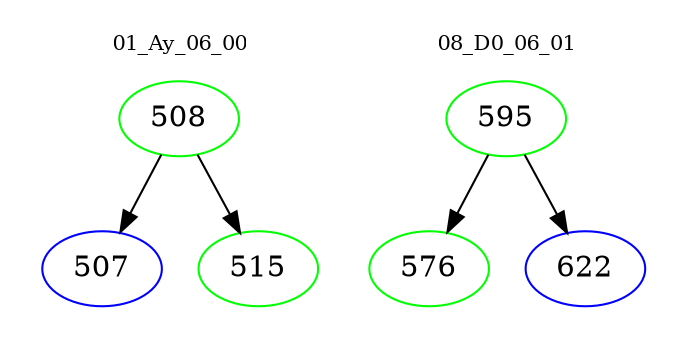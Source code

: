 digraph{
subgraph cluster_0 {
color = white
label = "01_Ay_06_00";
fontsize=10;
T0_508 [label="508", color="green"]
T0_508 -> T0_507 [color="black"]
T0_507 [label="507", color="blue"]
T0_508 -> T0_515 [color="black"]
T0_515 [label="515", color="green"]
}
subgraph cluster_1 {
color = white
label = "08_D0_06_01";
fontsize=10;
T1_595 [label="595", color="green"]
T1_595 -> T1_576 [color="black"]
T1_576 [label="576", color="green"]
T1_595 -> T1_622 [color="black"]
T1_622 [label="622", color="blue"]
}
}

